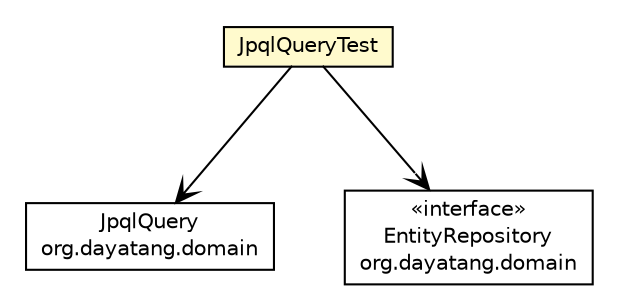 #!/usr/local/bin/dot
#
# Class diagram 
# Generated by UMLGraph version R5_6_6-8-g8d7759 (http://www.umlgraph.org/)
#

digraph G {
	edge [fontname="Helvetica",fontsize=10,labelfontname="Helvetica",labelfontsize=10];
	node [fontname="Helvetica",fontsize=10,shape=plaintext];
	nodesep=0.25;
	ranksep=0.5;
	// org.dayatang.domain.repository.JpqlQueryTest
	c29874 [label=<<table title="org.dayatang.domain.repository.JpqlQueryTest" border="0" cellborder="1" cellspacing="0" cellpadding="2" port="p" bgcolor="lemonChiffon" href="./JpqlQueryTest.html">
		<tr><td><table border="0" cellspacing="0" cellpadding="1">
<tr><td align="center" balign="center"> JpqlQueryTest </td></tr>
		</table></td></tr>
		</table>>, URL="./JpqlQueryTest.html", fontname="Helvetica", fontcolor="black", fontsize=10.0];
	// org.dayatang.domain.repository.JpqlQueryTest NAVASSOC org.dayatang.domain.JpqlQuery
	c29874:p -> c29992:p [taillabel="", label=" "headlabel="", fontname="Helvetica", fontcolor="black", fontsize=10.0, color="black", arrowhead=open];
	// org.dayatang.domain.repository.JpqlQueryTest NAVASSOC org.dayatang.domain.EntityRepository
	c29874:p -> c29993:p [taillabel="", label=" "headlabel="", fontname="Helvetica", fontcolor="black", fontsize=10.0, color="black", arrowhead=open];
	// org.dayatang.domain.JpqlQuery
	c29992 [label=<<table title="org.dayatang.domain.JpqlQuery" border="0" cellborder="1" cellspacing="0" cellpadding="2" port="p" href="http://java.sun.com/j2se/1.4.2/docs/api/org/dayatang/domain/JpqlQuery.html">
		<tr><td><table border="0" cellspacing="0" cellpadding="1">
<tr><td align="center" balign="center"> JpqlQuery </td></tr>
<tr><td align="center" balign="center"> org.dayatang.domain </td></tr>
		</table></td></tr>
		</table>>, URL="http://java.sun.com/j2se/1.4.2/docs/api/org/dayatang/domain/JpqlQuery.html", fontname="Helvetica", fontcolor="black", fontsize=10.0];
	// org.dayatang.domain.EntityRepository
	c29993 [label=<<table title="org.dayatang.domain.EntityRepository" border="0" cellborder="1" cellspacing="0" cellpadding="2" port="p" href="http://java.sun.com/j2se/1.4.2/docs/api/org/dayatang/domain/EntityRepository.html">
		<tr><td><table border="0" cellspacing="0" cellpadding="1">
<tr><td align="center" balign="center"> &#171;interface&#187; </td></tr>
<tr><td align="center" balign="center"> EntityRepository </td></tr>
<tr><td align="center" balign="center"> org.dayatang.domain </td></tr>
		</table></td></tr>
		</table>>, URL="http://java.sun.com/j2se/1.4.2/docs/api/org/dayatang/domain/EntityRepository.html", fontname="Helvetica", fontcolor="black", fontsize=10.0];
}

